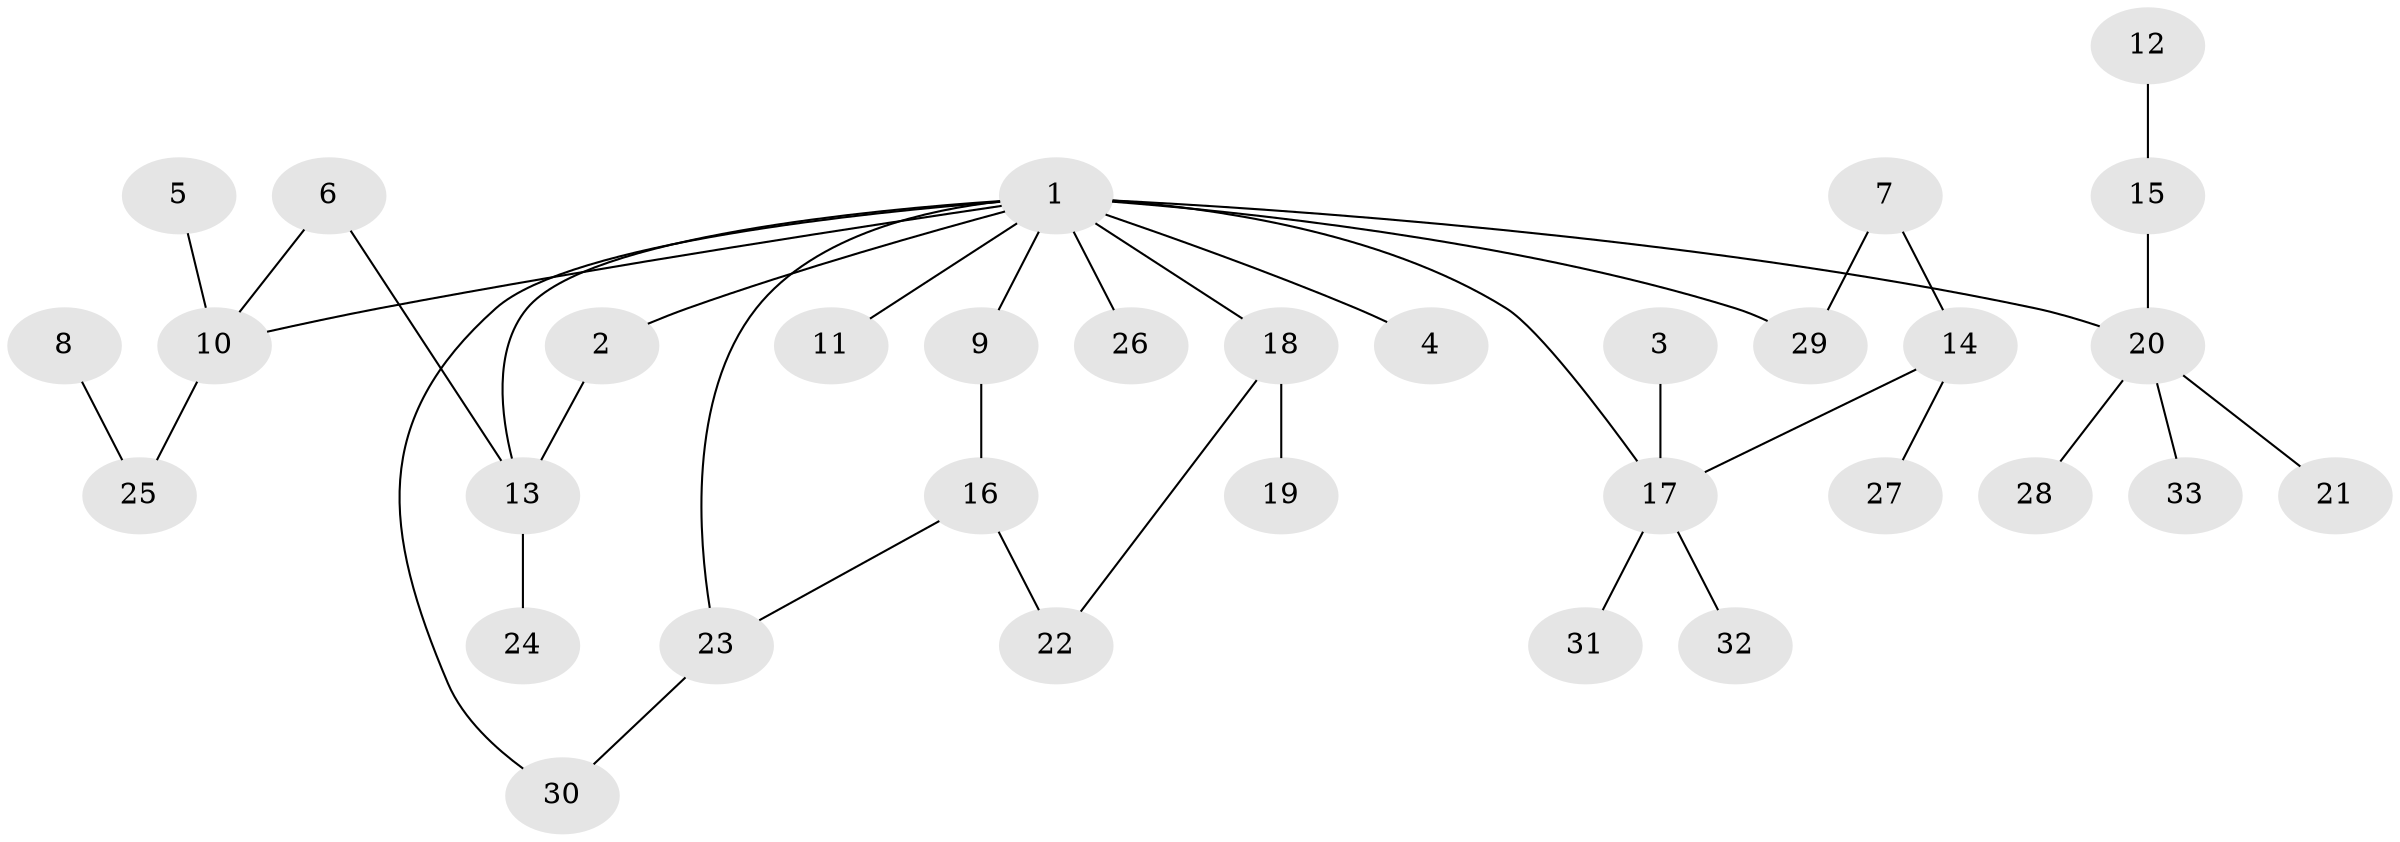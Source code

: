 // original degree distribution, {5: 0.07575757575757576, 4: 0.045454545454545456, 3: 0.16666666666666666, 6: 0.030303030303030304, 2: 0.3181818181818182, 1: 0.36363636363636365}
// Generated by graph-tools (version 1.1) at 2025/25/03/09/25 03:25:32]
// undirected, 33 vertices, 38 edges
graph export_dot {
graph [start="1"]
  node [color=gray90,style=filled];
  1;
  2;
  3;
  4;
  5;
  6;
  7;
  8;
  9;
  10;
  11;
  12;
  13;
  14;
  15;
  16;
  17;
  18;
  19;
  20;
  21;
  22;
  23;
  24;
  25;
  26;
  27;
  28;
  29;
  30;
  31;
  32;
  33;
  1 -- 2 [weight=1.0];
  1 -- 4 [weight=1.0];
  1 -- 9 [weight=1.0];
  1 -- 10 [weight=1.0];
  1 -- 11 [weight=1.0];
  1 -- 13 [weight=1.0];
  1 -- 17 [weight=1.0];
  1 -- 18 [weight=2.0];
  1 -- 20 [weight=1.0];
  1 -- 23 [weight=1.0];
  1 -- 26 [weight=1.0];
  1 -- 29 [weight=1.0];
  1 -- 30 [weight=1.0];
  2 -- 13 [weight=1.0];
  3 -- 17 [weight=1.0];
  5 -- 10 [weight=1.0];
  6 -- 10 [weight=1.0];
  6 -- 13 [weight=1.0];
  7 -- 14 [weight=1.0];
  7 -- 29 [weight=1.0];
  8 -- 25 [weight=1.0];
  9 -- 16 [weight=1.0];
  10 -- 25 [weight=1.0];
  12 -- 15 [weight=1.0];
  13 -- 24 [weight=1.0];
  14 -- 17 [weight=1.0];
  14 -- 27 [weight=1.0];
  15 -- 20 [weight=2.0];
  16 -- 22 [weight=1.0];
  16 -- 23 [weight=1.0];
  17 -- 31 [weight=1.0];
  17 -- 32 [weight=1.0];
  18 -- 19 [weight=1.0];
  18 -- 22 [weight=1.0];
  20 -- 21 [weight=1.0];
  20 -- 28 [weight=1.0];
  20 -- 33 [weight=1.0];
  23 -- 30 [weight=1.0];
}
